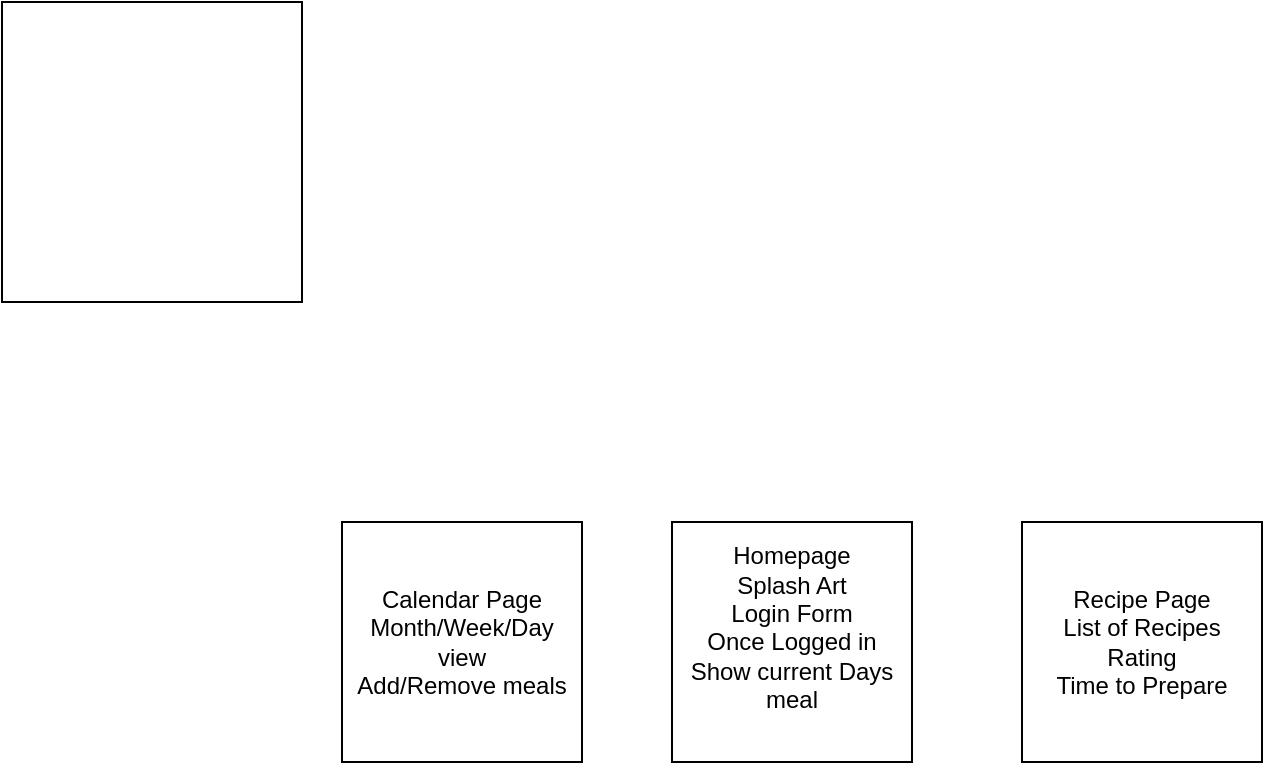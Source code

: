 <mxfile version="20.5.3" type="github">
  <diagram id="f4Jp_hUka1iusZYyLbX8" name="Page-1">
    <mxGraphModel dx="1422" dy="762" grid="1" gridSize="10" guides="1" tooltips="1" connect="1" arrows="1" fold="1" page="1" pageScale="1" pageWidth="850" pageHeight="1100" math="0" shadow="0">
      <root>
        <mxCell id="0" />
        <mxCell id="1" parent="0" />
        <mxCell id="RlihDgCWvfVGKIu6Sl5K-1" value="&lt;span style=&quot;background-color: initial;&quot;&gt;Homepage&lt;br&gt;Splash Art&lt;br&gt;Login Form&lt;br&gt;Once Logged in Show current Days meal&lt;br&gt;&lt;br&gt;&lt;/span&gt;" style="rounded=0;whiteSpace=wrap;html=1;" vertex="1" parent="1">
          <mxGeometry x="365" y="340" width="120" height="120" as="geometry" />
        </mxCell>
        <mxCell id="RlihDgCWvfVGKIu6Sl5K-2" value="Recipe Page&lt;br&gt;List of Recipes&lt;br&gt;Rating&lt;br&gt;Time to Prepare" style="rounded=0;whiteSpace=wrap;html=1;" vertex="1" parent="1">
          <mxGeometry x="540" y="340" width="120" height="120" as="geometry" />
        </mxCell>
        <mxCell id="RlihDgCWvfVGKIu6Sl5K-3" value="Calendar Page&lt;br&gt;Month/Week/Day view&lt;br&gt;Add/Remove meals&lt;br&gt;" style="rounded=0;whiteSpace=wrap;html=1;" vertex="1" parent="1">
          <mxGeometry x="200" y="340" width="120" height="120" as="geometry" />
        </mxCell>
        <mxCell id="RlihDgCWvfVGKIu6Sl5K-4" value="" style="whiteSpace=wrap;html=1;aspect=fixed;" vertex="1" parent="1">
          <mxGeometry x="30" y="80" width="150" height="150" as="geometry" />
        </mxCell>
      </root>
    </mxGraphModel>
  </diagram>
</mxfile>
